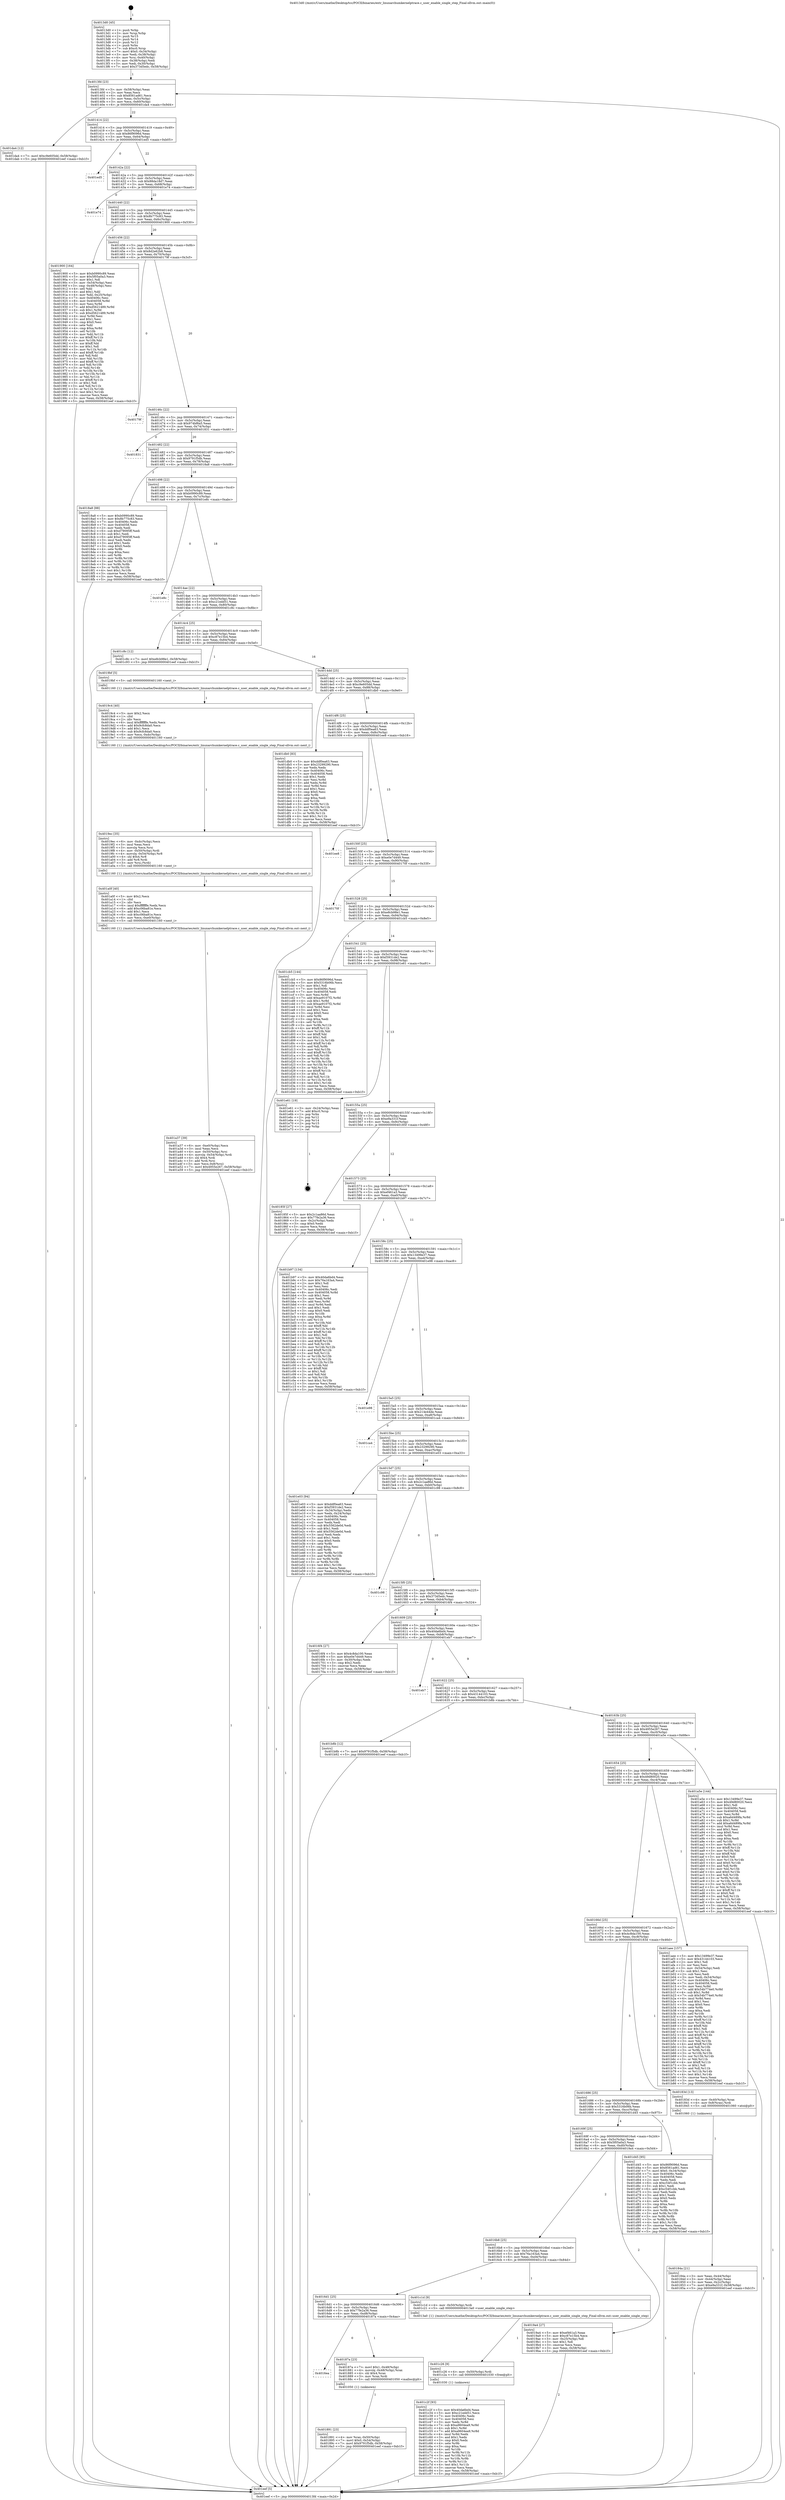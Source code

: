 digraph "0x4013d0" {
  label = "0x4013d0 (/mnt/c/Users/mathe/Desktop/tcc/POCII/binaries/extr_linuxarchumkernelptrace.c_user_enable_single_step_Final-ollvm.out::main(0))"
  labelloc = "t"
  node[shape=record]

  Entry [label="",width=0.3,height=0.3,shape=circle,fillcolor=black,style=filled]
  "0x4013fd" [label="{
     0x4013fd [23]\l
     | [instrs]\l
     &nbsp;&nbsp;0x4013fd \<+3\>: mov -0x58(%rbp),%eax\l
     &nbsp;&nbsp;0x401400 \<+2\>: mov %eax,%ecx\l
     &nbsp;&nbsp;0x401402 \<+6\>: sub $0x8561ad61,%ecx\l
     &nbsp;&nbsp;0x401408 \<+3\>: mov %eax,-0x5c(%rbp)\l
     &nbsp;&nbsp;0x40140b \<+3\>: mov %ecx,-0x60(%rbp)\l
     &nbsp;&nbsp;0x40140e \<+6\>: je 0000000000401da4 \<main+0x9d4\>\l
  }"]
  "0x401da4" [label="{
     0x401da4 [12]\l
     | [instrs]\l
     &nbsp;&nbsp;0x401da4 \<+7\>: movl $0xc9e605dd,-0x58(%rbp)\l
     &nbsp;&nbsp;0x401dab \<+5\>: jmp 0000000000401eef \<main+0xb1f\>\l
  }"]
  "0x401414" [label="{
     0x401414 [22]\l
     | [instrs]\l
     &nbsp;&nbsp;0x401414 \<+5\>: jmp 0000000000401419 \<main+0x49\>\l
     &nbsp;&nbsp;0x401419 \<+3\>: mov -0x5c(%rbp),%eax\l
     &nbsp;&nbsp;0x40141c \<+5\>: sub $0x86f9096d,%eax\l
     &nbsp;&nbsp;0x401421 \<+3\>: mov %eax,-0x64(%rbp)\l
     &nbsp;&nbsp;0x401424 \<+6\>: je 0000000000401ed5 \<main+0xb05\>\l
  }"]
  Exit [label="",width=0.3,height=0.3,shape=circle,fillcolor=black,style=filled,peripheries=2]
  "0x401ed5" [label="{
     0x401ed5\l
  }", style=dashed]
  "0x40142a" [label="{
     0x40142a [22]\l
     | [instrs]\l
     &nbsp;&nbsp;0x40142a \<+5\>: jmp 000000000040142f \<main+0x5f\>\l
     &nbsp;&nbsp;0x40142f \<+3\>: mov -0x5c(%rbp),%eax\l
     &nbsp;&nbsp;0x401432 \<+5\>: sub $0x88da18d7,%eax\l
     &nbsp;&nbsp;0x401437 \<+3\>: mov %eax,-0x68(%rbp)\l
     &nbsp;&nbsp;0x40143a \<+6\>: je 0000000000401e74 \<main+0xaa4\>\l
  }"]
  "0x401c2f" [label="{
     0x401c2f [93]\l
     | [instrs]\l
     &nbsp;&nbsp;0x401c2f \<+5\>: mov $0x40da6bd4,%eax\l
     &nbsp;&nbsp;0x401c34 \<+5\>: mov $0xc21edd51,%ecx\l
     &nbsp;&nbsp;0x401c39 \<+7\>: mov 0x40406c,%edx\l
     &nbsp;&nbsp;0x401c40 \<+7\>: mov 0x404058,%esi\l
     &nbsp;&nbsp;0x401c47 \<+3\>: mov %edx,%r8d\l
     &nbsp;&nbsp;0x401c4a \<+7\>: sub $0xa9604ea9,%r8d\l
     &nbsp;&nbsp;0x401c51 \<+4\>: sub $0x1,%r8d\l
     &nbsp;&nbsp;0x401c55 \<+7\>: add $0xa9604ea9,%r8d\l
     &nbsp;&nbsp;0x401c5c \<+4\>: imul %r8d,%edx\l
     &nbsp;&nbsp;0x401c60 \<+3\>: and $0x1,%edx\l
     &nbsp;&nbsp;0x401c63 \<+3\>: cmp $0x0,%edx\l
     &nbsp;&nbsp;0x401c66 \<+4\>: sete %r9b\l
     &nbsp;&nbsp;0x401c6a \<+3\>: cmp $0xa,%esi\l
     &nbsp;&nbsp;0x401c6d \<+4\>: setl %r10b\l
     &nbsp;&nbsp;0x401c71 \<+3\>: mov %r9b,%r11b\l
     &nbsp;&nbsp;0x401c74 \<+3\>: and %r10b,%r11b\l
     &nbsp;&nbsp;0x401c77 \<+3\>: xor %r10b,%r9b\l
     &nbsp;&nbsp;0x401c7a \<+3\>: or %r9b,%r11b\l
     &nbsp;&nbsp;0x401c7d \<+4\>: test $0x1,%r11b\l
     &nbsp;&nbsp;0x401c81 \<+3\>: cmovne %ecx,%eax\l
     &nbsp;&nbsp;0x401c84 \<+3\>: mov %eax,-0x58(%rbp)\l
     &nbsp;&nbsp;0x401c87 \<+5\>: jmp 0000000000401eef \<main+0xb1f\>\l
  }"]
  "0x401e74" [label="{
     0x401e74\l
  }", style=dashed]
  "0x401440" [label="{
     0x401440 [22]\l
     | [instrs]\l
     &nbsp;&nbsp;0x401440 \<+5\>: jmp 0000000000401445 \<main+0x75\>\l
     &nbsp;&nbsp;0x401445 \<+3\>: mov -0x5c(%rbp),%eax\l
     &nbsp;&nbsp;0x401448 \<+5\>: sub $0x8b775c83,%eax\l
     &nbsp;&nbsp;0x40144d \<+3\>: mov %eax,-0x6c(%rbp)\l
     &nbsp;&nbsp;0x401450 \<+6\>: je 0000000000401900 \<main+0x530\>\l
  }"]
  "0x401c26" [label="{
     0x401c26 [9]\l
     | [instrs]\l
     &nbsp;&nbsp;0x401c26 \<+4\>: mov -0x50(%rbp),%rdi\l
     &nbsp;&nbsp;0x401c2a \<+5\>: call 0000000000401030 \<free@plt\>\l
     | [calls]\l
     &nbsp;&nbsp;0x401030 \{1\} (unknown)\l
  }"]
  "0x401900" [label="{
     0x401900 [164]\l
     | [instrs]\l
     &nbsp;&nbsp;0x401900 \<+5\>: mov $0xb0990c89,%eax\l
     &nbsp;&nbsp;0x401905 \<+5\>: mov $0x5f05a0a3,%ecx\l
     &nbsp;&nbsp;0x40190a \<+2\>: mov $0x1,%dl\l
     &nbsp;&nbsp;0x40190c \<+3\>: mov -0x54(%rbp),%esi\l
     &nbsp;&nbsp;0x40190f \<+3\>: cmp -0x48(%rbp),%esi\l
     &nbsp;&nbsp;0x401912 \<+4\>: setl %dil\l
     &nbsp;&nbsp;0x401916 \<+4\>: and $0x1,%dil\l
     &nbsp;&nbsp;0x40191a \<+4\>: mov %dil,-0x25(%rbp)\l
     &nbsp;&nbsp;0x40191e \<+7\>: mov 0x40406c,%esi\l
     &nbsp;&nbsp;0x401925 \<+8\>: mov 0x404058,%r8d\l
     &nbsp;&nbsp;0x40192d \<+3\>: mov %esi,%r9d\l
     &nbsp;&nbsp;0x401930 \<+7\>: add $0xd5621489,%r9d\l
     &nbsp;&nbsp;0x401937 \<+4\>: sub $0x1,%r9d\l
     &nbsp;&nbsp;0x40193b \<+7\>: sub $0xd5621489,%r9d\l
     &nbsp;&nbsp;0x401942 \<+4\>: imul %r9d,%esi\l
     &nbsp;&nbsp;0x401946 \<+3\>: and $0x1,%esi\l
     &nbsp;&nbsp;0x401949 \<+3\>: cmp $0x0,%esi\l
     &nbsp;&nbsp;0x40194c \<+4\>: sete %dil\l
     &nbsp;&nbsp;0x401950 \<+4\>: cmp $0xa,%r8d\l
     &nbsp;&nbsp;0x401954 \<+4\>: setl %r10b\l
     &nbsp;&nbsp;0x401958 \<+3\>: mov %dil,%r11b\l
     &nbsp;&nbsp;0x40195b \<+4\>: xor $0xff,%r11b\l
     &nbsp;&nbsp;0x40195f \<+3\>: mov %r10b,%bl\l
     &nbsp;&nbsp;0x401962 \<+3\>: xor $0xff,%bl\l
     &nbsp;&nbsp;0x401965 \<+3\>: xor $0x1,%dl\l
     &nbsp;&nbsp;0x401968 \<+3\>: mov %r11b,%r14b\l
     &nbsp;&nbsp;0x40196b \<+4\>: and $0xff,%r14b\l
     &nbsp;&nbsp;0x40196f \<+3\>: and %dl,%dil\l
     &nbsp;&nbsp;0x401972 \<+3\>: mov %bl,%r15b\l
     &nbsp;&nbsp;0x401975 \<+4\>: and $0xff,%r15b\l
     &nbsp;&nbsp;0x401979 \<+3\>: and %dl,%r10b\l
     &nbsp;&nbsp;0x40197c \<+3\>: or %dil,%r14b\l
     &nbsp;&nbsp;0x40197f \<+3\>: or %r10b,%r15b\l
     &nbsp;&nbsp;0x401982 \<+3\>: xor %r15b,%r14b\l
     &nbsp;&nbsp;0x401985 \<+3\>: or %bl,%r11b\l
     &nbsp;&nbsp;0x401988 \<+4\>: xor $0xff,%r11b\l
     &nbsp;&nbsp;0x40198c \<+3\>: or $0x1,%dl\l
     &nbsp;&nbsp;0x40198f \<+3\>: and %dl,%r11b\l
     &nbsp;&nbsp;0x401992 \<+3\>: or %r11b,%r14b\l
     &nbsp;&nbsp;0x401995 \<+4\>: test $0x1,%r14b\l
     &nbsp;&nbsp;0x401999 \<+3\>: cmovne %ecx,%eax\l
     &nbsp;&nbsp;0x40199c \<+3\>: mov %eax,-0x58(%rbp)\l
     &nbsp;&nbsp;0x40199f \<+5\>: jmp 0000000000401eef \<main+0xb1f\>\l
  }"]
  "0x401456" [label="{
     0x401456 [22]\l
     | [instrs]\l
     &nbsp;&nbsp;0x401456 \<+5\>: jmp 000000000040145b \<main+0x8b\>\l
     &nbsp;&nbsp;0x40145b \<+3\>: mov -0x5c(%rbp),%eax\l
     &nbsp;&nbsp;0x40145e \<+5\>: sub $0x8d2e62b8,%eax\l
     &nbsp;&nbsp;0x401463 \<+3\>: mov %eax,-0x70(%rbp)\l
     &nbsp;&nbsp;0x401466 \<+6\>: je 000000000040179f \<main+0x3cf\>\l
  }"]
  "0x401a37" [label="{
     0x401a37 [39]\l
     | [instrs]\l
     &nbsp;&nbsp;0x401a37 \<+6\>: mov -0xe0(%rbp),%ecx\l
     &nbsp;&nbsp;0x401a3d \<+3\>: imul %eax,%ecx\l
     &nbsp;&nbsp;0x401a40 \<+4\>: mov -0x50(%rbp),%rsi\l
     &nbsp;&nbsp;0x401a44 \<+4\>: movslq -0x54(%rbp),%rdi\l
     &nbsp;&nbsp;0x401a48 \<+4\>: shl $0x4,%rdi\l
     &nbsp;&nbsp;0x401a4c \<+3\>: add %rdi,%rsi\l
     &nbsp;&nbsp;0x401a4f \<+3\>: mov %ecx,0x8(%rsi)\l
     &nbsp;&nbsp;0x401a52 \<+7\>: movl $0x4955e267,-0x58(%rbp)\l
     &nbsp;&nbsp;0x401a59 \<+5\>: jmp 0000000000401eef \<main+0xb1f\>\l
  }"]
  "0x40179f" [label="{
     0x40179f\l
  }", style=dashed]
  "0x40146c" [label="{
     0x40146c [22]\l
     | [instrs]\l
     &nbsp;&nbsp;0x40146c \<+5\>: jmp 0000000000401471 \<main+0xa1\>\l
     &nbsp;&nbsp;0x401471 \<+3\>: mov -0x5c(%rbp),%eax\l
     &nbsp;&nbsp;0x401474 \<+5\>: sub $0x974bf6a5,%eax\l
     &nbsp;&nbsp;0x401479 \<+3\>: mov %eax,-0x74(%rbp)\l
     &nbsp;&nbsp;0x40147c \<+6\>: je 0000000000401831 \<main+0x461\>\l
  }"]
  "0x401a0f" [label="{
     0x401a0f [40]\l
     | [instrs]\l
     &nbsp;&nbsp;0x401a0f \<+5\>: mov $0x2,%ecx\l
     &nbsp;&nbsp;0x401a14 \<+1\>: cltd\l
     &nbsp;&nbsp;0x401a15 \<+2\>: idiv %ecx\l
     &nbsp;&nbsp;0x401a17 \<+6\>: imul $0xfffffffe,%edx,%ecx\l
     &nbsp;&nbsp;0x401a1d \<+6\>: add $0xc06ba81e,%ecx\l
     &nbsp;&nbsp;0x401a23 \<+3\>: add $0x1,%ecx\l
     &nbsp;&nbsp;0x401a26 \<+6\>: sub $0xc06ba81e,%ecx\l
     &nbsp;&nbsp;0x401a2c \<+6\>: mov %ecx,-0xe0(%rbp)\l
     &nbsp;&nbsp;0x401a32 \<+5\>: call 0000000000401160 \<next_i\>\l
     | [calls]\l
     &nbsp;&nbsp;0x401160 \{1\} (/mnt/c/Users/mathe/Desktop/tcc/POCII/binaries/extr_linuxarchumkernelptrace.c_user_enable_single_step_Final-ollvm.out::next_i)\l
  }"]
  "0x401831" [label="{
     0x401831\l
  }", style=dashed]
  "0x401482" [label="{
     0x401482 [22]\l
     | [instrs]\l
     &nbsp;&nbsp;0x401482 \<+5\>: jmp 0000000000401487 \<main+0xb7\>\l
     &nbsp;&nbsp;0x401487 \<+3\>: mov -0x5c(%rbp),%eax\l
     &nbsp;&nbsp;0x40148a \<+5\>: sub $0x9791f5db,%eax\l
     &nbsp;&nbsp;0x40148f \<+3\>: mov %eax,-0x78(%rbp)\l
     &nbsp;&nbsp;0x401492 \<+6\>: je 00000000004018a8 \<main+0x4d8\>\l
  }"]
  "0x4019ec" [label="{
     0x4019ec [35]\l
     | [instrs]\l
     &nbsp;&nbsp;0x4019ec \<+6\>: mov -0xdc(%rbp),%ecx\l
     &nbsp;&nbsp;0x4019f2 \<+3\>: imul %eax,%ecx\l
     &nbsp;&nbsp;0x4019f5 \<+3\>: movslq %ecx,%rsi\l
     &nbsp;&nbsp;0x4019f8 \<+4\>: mov -0x50(%rbp),%rdi\l
     &nbsp;&nbsp;0x4019fc \<+4\>: movslq -0x54(%rbp),%r8\l
     &nbsp;&nbsp;0x401a00 \<+4\>: shl $0x4,%r8\l
     &nbsp;&nbsp;0x401a04 \<+3\>: add %r8,%rdi\l
     &nbsp;&nbsp;0x401a07 \<+3\>: mov %rsi,(%rdi)\l
     &nbsp;&nbsp;0x401a0a \<+5\>: call 0000000000401160 \<next_i\>\l
     | [calls]\l
     &nbsp;&nbsp;0x401160 \{1\} (/mnt/c/Users/mathe/Desktop/tcc/POCII/binaries/extr_linuxarchumkernelptrace.c_user_enable_single_step_Final-ollvm.out::next_i)\l
  }"]
  "0x4018a8" [label="{
     0x4018a8 [88]\l
     | [instrs]\l
     &nbsp;&nbsp;0x4018a8 \<+5\>: mov $0xb0990c89,%eax\l
     &nbsp;&nbsp;0x4018ad \<+5\>: mov $0x8b775c83,%ecx\l
     &nbsp;&nbsp;0x4018b2 \<+7\>: mov 0x40406c,%edx\l
     &nbsp;&nbsp;0x4018b9 \<+7\>: mov 0x404058,%esi\l
     &nbsp;&nbsp;0x4018c0 \<+2\>: mov %edx,%edi\l
     &nbsp;&nbsp;0x4018c2 \<+6\>: sub $0xd79095ff,%edi\l
     &nbsp;&nbsp;0x4018c8 \<+3\>: sub $0x1,%edi\l
     &nbsp;&nbsp;0x4018cb \<+6\>: add $0xd79095ff,%edi\l
     &nbsp;&nbsp;0x4018d1 \<+3\>: imul %edi,%edx\l
     &nbsp;&nbsp;0x4018d4 \<+3\>: and $0x1,%edx\l
     &nbsp;&nbsp;0x4018d7 \<+3\>: cmp $0x0,%edx\l
     &nbsp;&nbsp;0x4018da \<+4\>: sete %r8b\l
     &nbsp;&nbsp;0x4018de \<+3\>: cmp $0xa,%esi\l
     &nbsp;&nbsp;0x4018e1 \<+4\>: setl %r9b\l
     &nbsp;&nbsp;0x4018e5 \<+3\>: mov %r8b,%r10b\l
     &nbsp;&nbsp;0x4018e8 \<+3\>: and %r9b,%r10b\l
     &nbsp;&nbsp;0x4018eb \<+3\>: xor %r9b,%r8b\l
     &nbsp;&nbsp;0x4018ee \<+3\>: or %r8b,%r10b\l
     &nbsp;&nbsp;0x4018f1 \<+4\>: test $0x1,%r10b\l
     &nbsp;&nbsp;0x4018f5 \<+3\>: cmovne %ecx,%eax\l
     &nbsp;&nbsp;0x4018f8 \<+3\>: mov %eax,-0x58(%rbp)\l
     &nbsp;&nbsp;0x4018fb \<+5\>: jmp 0000000000401eef \<main+0xb1f\>\l
  }"]
  "0x401498" [label="{
     0x401498 [22]\l
     | [instrs]\l
     &nbsp;&nbsp;0x401498 \<+5\>: jmp 000000000040149d \<main+0xcd\>\l
     &nbsp;&nbsp;0x40149d \<+3\>: mov -0x5c(%rbp),%eax\l
     &nbsp;&nbsp;0x4014a0 \<+5\>: sub $0xb0990c89,%eax\l
     &nbsp;&nbsp;0x4014a5 \<+3\>: mov %eax,-0x7c(%rbp)\l
     &nbsp;&nbsp;0x4014a8 \<+6\>: je 0000000000401e8c \<main+0xabc\>\l
  }"]
  "0x4019c4" [label="{
     0x4019c4 [40]\l
     | [instrs]\l
     &nbsp;&nbsp;0x4019c4 \<+5\>: mov $0x2,%ecx\l
     &nbsp;&nbsp;0x4019c9 \<+1\>: cltd\l
     &nbsp;&nbsp;0x4019ca \<+2\>: idiv %ecx\l
     &nbsp;&nbsp;0x4019cc \<+6\>: imul $0xfffffffe,%edx,%ecx\l
     &nbsp;&nbsp;0x4019d2 \<+6\>: add $0x9cfc8da0,%ecx\l
     &nbsp;&nbsp;0x4019d8 \<+3\>: add $0x1,%ecx\l
     &nbsp;&nbsp;0x4019db \<+6\>: sub $0x9cfc8da0,%ecx\l
     &nbsp;&nbsp;0x4019e1 \<+6\>: mov %ecx,-0xdc(%rbp)\l
     &nbsp;&nbsp;0x4019e7 \<+5\>: call 0000000000401160 \<next_i\>\l
     | [calls]\l
     &nbsp;&nbsp;0x401160 \{1\} (/mnt/c/Users/mathe/Desktop/tcc/POCII/binaries/extr_linuxarchumkernelptrace.c_user_enable_single_step_Final-ollvm.out::next_i)\l
  }"]
  "0x401e8c" [label="{
     0x401e8c\l
  }", style=dashed]
  "0x4014ae" [label="{
     0x4014ae [22]\l
     | [instrs]\l
     &nbsp;&nbsp;0x4014ae \<+5\>: jmp 00000000004014b3 \<main+0xe3\>\l
     &nbsp;&nbsp;0x4014b3 \<+3\>: mov -0x5c(%rbp),%eax\l
     &nbsp;&nbsp;0x4014b6 \<+5\>: sub $0xc21edd51,%eax\l
     &nbsp;&nbsp;0x4014bb \<+3\>: mov %eax,-0x80(%rbp)\l
     &nbsp;&nbsp;0x4014be \<+6\>: je 0000000000401c8c \<main+0x8bc\>\l
  }"]
  "0x401891" [label="{
     0x401891 [23]\l
     | [instrs]\l
     &nbsp;&nbsp;0x401891 \<+4\>: mov %rax,-0x50(%rbp)\l
     &nbsp;&nbsp;0x401895 \<+7\>: movl $0x0,-0x54(%rbp)\l
     &nbsp;&nbsp;0x40189c \<+7\>: movl $0x9791f5db,-0x58(%rbp)\l
     &nbsp;&nbsp;0x4018a3 \<+5\>: jmp 0000000000401eef \<main+0xb1f\>\l
  }"]
  "0x401c8c" [label="{
     0x401c8c [12]\l
     | [instrs]\l
     &nbsp;&nbsp;0x401c8c \<+7\>: movl $0xe8cb98e1,-0x58(%rbp)\l
     &nbsp;&nbsp;0x401c93 \<+5\>: jmp 0000000000401eef \<main+0xb1f\>\l
  }"]
  "0x4014c4" [label="{
     0x4014c4 [25]\l
     | [instrs]\l
     &nbsp;&nbsp;0x4014c4 \<+5\>: jmp 00000000004014c9 \<main+0xf9\>\l
     &nbsp;&nbsp;0x4014c9 \<+3\>: mov -0x5c(%rbp),%eax\l
     &nbsp;&nbsp;0x4014cc \<+5\>: sub $0xc87e15b4,%eax\l
     &nbsp;&nbsp;0x4014d1 \<+6\>: mov %eax,-0x84(%rbp)\l
     &nbsp;&nbsp;0x4014d7 \<+6\>: je 00000000004019bf \<main+0x5ef\>\l
  }"]
  "0x4016ea" [label="{
     0x4016ea\l
  }", style=dashed]
  "0x4019bf" [label="{
     0x4019bf [5]\l
     | [instrs]\l
     &nbsp;&nbsp;0x4019bf \<+5\>: call 0000000000401160 \<next_i\>\l
     | [calls]\l
     &nbsp;&nbsp;0x401160 \{1\} (/mnt/c/Users/mathe/Desktop/tcc/POCII/binaries/extr_linuxarchumkernelptrace.c_user_enable_single_step_Final-ollvm.out::next_i)\l
  }"]
  "0x4014dd" [label="{
     0x4014dd [25]\l
     | [instrs]\l
     &nbsp;&nbsp;0x4014dd \<+5\>: jmp 00000000004014e2 \<main+0x112\>\l
     &nbsp;&nbsp;0x4014e2 \<+3\>: mov -0x5c(%rbp),%eax\l
     &nbsp;&nbsp;0x4014e5 \<+5\>: sub $0xc9e605dd,%eax\l
     &nbsp;&nbsp;0x4014ea \<+6\>: mov %eax,-0x88(%rbp)\l
     &nbsp;&nbsp;0x4014f0 \<+6\>: je 0000000000401db0 \<main+0x9e0\>\l
  }"]
  "0x40187a" [label="{
     0x40187a [23]\l
     | [instrs]\l
     &nbsp;&nbsp;0x40187a \<+7\>: movl $0x1,-0x48(%rbp)\l
     &nbsp;&nbsp;0x401881 \<+4\>: movslq -0x48(%rbp),%rax\l
     &nbsp;&nbsp;0x401885 \<+4\>: shl $0x4,%rax\l
     &nbsp;&nbsp;0x401889 \<+3\>: mov %rax,%rdi\l
     &nbsp;&nbsp;0x40188c \<+5\>: call 0000000000401050 \<malloc@plt\>\l
     | [calls]\l
     &nbsp;&nbsp;0x401050 \{1\} (unknown)\l
  }"]
  "0x401db0" [label="{
     0x401db0 [83]\l
     | [instrs]\l
     &nbsp;&nbsp;0x401db0 \<+5\>: mov $0xddf0ea63,%eax\l
     &nbsp;&nbsp;0x401db5 \<+5\>: mov $0x23299290,%ecx\l
     &nbsp;&nbsp;0x401dba \<+2\>: xor %edx,%edx\l
     &nbsp;&nbsp;0x401dbc \<+7\>: mov 0x40406c,%esi\l
     &nbsp;&nbsp;0x401dc3 \<+7\>: mov 0x404058,%edi\l
     &nbsp;&nbsp;0x401dca \<+3\>: sub $0x1,%edx\l
     &nbsp;&nbsp;0x401dcd \<+3\>: mov %esi,%r8d\l
     &nbsp;&nbsp;0x401dd0 \<+3\>: add %edx,%r8d\l
     &nbsp;&nbsp;0x401dd3 \<+4\>: imul %r8d,%esi\l
     &nbsp;&nbsp;0x401dd7 \<+3\>: and $0x1,%esi\l
     &nbsp;&nbsp;0x401dda \<+3\>: cmp $0x0,%esi\l
     &nbsp;&nbsp;0x401ddd \<+4\>: sete %r9b\l
     &nbsp;&nbsp;0x401de1 \<+3\>: cmp $0xa,%edi\l
     &nbsp;&nbsp;0x401de4 \<+4\>: setl %r10b\l
     &nbsp;&nbsp;0x401de8 \<+3\>: mov %r9b,%r11b\l
     &nbsp;&nbsp;0x401deb \<+3\>: and %r10b,%r11b\l
     &nbsp;&nbsp;0x401dee \<+3\>: xor %r10b,%r9b\l
     &nbsp;&nbsp;0x401df1 \<+3\>: or %r9b,%r11b\l
     &nbsp;&nbsp;0x401df4 \<+4\>: test $0x1,%r11b\l
     &nbsp;&nbsp;0x401df8 \<+3\>: cmovne %ecx,%eax\l
     &nbsp;&nbsp;0x401dfb \<+3\>: mov %eax,-0x58(%rbp)\l
     &nbsp;&nbsp;0x401dfe \<+5\>: jmp 0000000000401eef \<main+0xb1f\>\l
  }"]
  "0x4014f6" [label="{
     0x4014f6 [25]\l
     | [instrs]\l
     &nbsp;&nbsp;0x4014f6 \<+5\>: jmp 00000000004014fb \<main+0x12b\>\l
     &nbsp;&nbsp;0x4014fb \<+3\>: mov -0x5c(%rbp),%eax\l
     &nbsp;&nbsp;0x4014fe \<+5\>: sub $0xddf0ea63,%eax\l
     &nbsp;&nbsp;0x401503 \<+6\>: mov %eax,-0x8c(%rbp)\l
     &nbsp;&nbsp;0x401509 \<+6\>: je 0000000000401ee8 \<main+0xb18\>\l
  }"]
  "0x4016d1" [label="{
     0x4016d1 [25]\l
     | [instrs]\l
     &nbsp;&nbsp;0x4016d1 \<+5\>: jmp 00000000004016d6 \<main+0x306\>\l
     &nbsp;&nbsp;0x4016d6 \<+3\>: mov -0x5c(%rbp),%eax\l
     &nbsp;&nbsp;0x4016d9 \<+5\>: sub $0x77fe2a36,%eax\l
     &nbsp;&nbsp;0x4016de \<+6\>: mov %eax,-0xd8(%rbp)\l
     &nbsp;&nbsp;0x4016e4 \<+6\>: je 000000000040187a \<main+0x4aa\>\l
  }"]
  "0x401ee8" [label="{
     0x401ee8\l
  }", style=dashed]
  "0x40150f" [label="{
     0x40150f [25]\l
     | [instrs]\l
     &nbsp;&nbsp;0x40150f \<+5\>: jmp 0000000000401514 \<main+0x144\>\l
     &nbsp;&nbsp;0x401514 \<+3\>: mov -0x5c(%rbp),%eax\l
     &nbsp;&nbsp;0x401517 \<+5\>: sub $0xe0e7d449,%eax\l
     &nbsp;&nbsp;0x40151c \<+6\>: mov %eax,-0x90(%rbp)\l
     &nbsp;&nbsp;0x401522 \<+6\>: je 000000000040170f \<main+0x33f\>\l
  }"]
  "0x401c1d" [label="{
     0x401c1d [9]\l
     | [instrs]\l
     &nbsp;&nbsp;0x401c1d \<+4\>: mov -0x50(%rbp),%rdi\l
     &nbsp;&nbsp;0x401c21 \<+5\>: call 00000000004013a0 \<user_enable_single_step\>\l
     | [calls]\l
     &nbsp;&nbsp;0x4013a0 \{1\} (/mnt/c/Users/mathe/Desktop/tcc/POCII/binaries/extr_linuxarchumkernelptrace.c_user_enable_single_step_Final-ollvm.out::user_enable_single_step)\l
  }"]
  "0x40170f" [label="{
     0x40170f\l
  }", style=dashed]
  "0x401528" [label="{
     0x401528 [25]\l
     | [instrs]\l
     &nbsp;&nbsp;0x401528 \<+5\>: jmp 000000000040152d \<main+0x15d\>\l
     &nbsp;&nbsp;0x40152d \<+3\>: mov -0x5c(%rbp),%eax\l
     &nbsp;&nbsp;0x401530 \<+5\>: sub $0xe8cb98e1,%eax\l
     &nbsp;&nbsp;0x401535 \<+6\>: mov %eax,-0x94(%rbp)\l
     &nbsp;&nbsp;0x40153b \<+6\>: je 0000000000401cb5 \<main+0x8e5\>\l
  }"]
  "0x4016b8" [label="{
     0x4016b8 [25]\l
     | [instrs]\l
     &nbsp;&nbsp;0x4016b8 \<+5\>: jmp 00000000004016bd \<main+0x2ed\>\l
     &nbsp;&nbsp;0x4016bd \<+3\>: mov -0x5c(%rbp),%eax\l
     &nbsp;&nbsp;0x4016c0 \<+5\>: sub $0x76a163a4,%eax\l
     &nbsp;&nbsp;0x4016c5 \<+6\>: mov %eax,-0xd4(%rbp)\l
     &nbsp;&nbsp;0x4016cb \<+6\>: je 0000000000401c1d \<main+0x84d\>\l
  }"]
  "0x401cb5" [label="{
     0x401cb5 [144]\l
     | [instrs]\l
     &nbsp;&nbsp;0x401cb5 \<+5\>: mov $0x86f9096d,%eax\l
     &nbsp;&nbsp;0x401cba \<+5\>: mov $0x5316b06b,%ecx\l
     &nbsp;&nbsp;0x401cbf \<+2\>: mov $0x1,%dl\l
     &nbsp;&nbsp;0x401cc1 \<+7\>: mov 0x40406c,%esi\l
     &nbsp;&nbsp;0x401cc8 \<+7\>: mov 0x404058,%edi\l
     &nbsp;&nbsp;0x401ccf \<+3\>: mov %esi,%r8d\l
     &nbsp;&nbsp;0x401cd2 \<+7\>: add $0xae9107f2,%r8d\l
     &nbsp;&nbsp;0x401cd9 \<+4\>: sub $0x1,%r8d\l
     &nbsp;&nbsp;0x401cdd \<+7\>: sub $0xae9107f2,%r8d\l
     &nbsp;&nbsp;0x401ce4 \<+4\>: imul %r8d,%esi\l
     &nbsp;&nbsp;0x401ce8 \<+3\>: and $0x1,%esi\l
     &nbsp;&nbsp;0x401ceb \<+3\>: cmp $0x0,%esi\l
     &nbsp;&nbsp;0x401cee \<+4\>: sete %r9b\l
     &nbsp;&nbsp;0x401cf2 \<+3\>: cmp $0xa,%edi\l
     &nbsp;&nbsp;0x401cf5 \<+4\>: setl %r10b\l
     &nbsp;&nbsp;0x401cf9 \<+3\>: mov %r9b,%r11b\l
     &nbsp;&nbsp;0x401cfc \<+4\>: xor $0xff,%r11b\l
     &nbsp;&nbsp;0x401d00 \<+3\>: mov %r10b,%bl\l
     &nbsp;&nbsp;0x401d03 \<+3\>: xor $0xff,%bl\l
     &nbsp;&nbsp;0x401d06 \<+3\>: xor $0x1,%dl\l
     &nbsp;&nbsp;0x401d09 \<+3\>: mov %r11b,%r14b\l
     &nbsp;&nbsp;0x401d0c \<+4\>: and $0xff,%r14b\l
     &nbsp;&nbsp;0x401d10 \<+3\>: and %dl,%r9b\l
     &nbsp;&nbsp;0x401d13 \<+3\>: mov %bl,%r15b\l
     &nbsp;&nbsp;0x401d16 \<+4\>: and $0xff,%r15b\l
     &nbsp;&nbsp;0x401d1a \<+3\>: and %dl,%r10b\l
     &nbsp;&nbsp;0x401d1d \<+3\>: or %r9b,%r14b\l
     &nbsp;&nbsp;0x401d20 \<+3\>: or %r10b,%r15b\l
     &nbsp;&nbsp;0x401d23 \<+3\>: xor %r15b,%r14b\l
     &nbsp;&nbsp;0x401d26 \<+3\>: or %bl,%r11b\l
     &nbsp;&nbsp;0x401d29 \<+4\>: xor $0xff,%r11b\l
     &nbsp;&nbsp;0x401d2d \<+3\>: or $0x1,%dl\l
     &nbsp;&nbsp;0x401d30 \<+3\>: and %dl,%r11b\l
     &nbsp;&nbsp;0x401d33 \<+3\>: or %r11b,%r14b\l
     &nbsp;&nbsp;0x401d36 \<+4\>: test $0x1,%r14b\l
     &nbsp;&nbsp;0x401d3a \<+3\>: cmovne %ecx,%eax\l
     &nbsp;&nbsp;0x401d3d \<+3\>: mov %eax,-0x58(%rbp)\l
     &nbsp;&nbsp;0x401d40 \<+5\>: jmp 0000000000401eef \<main+0xb1f\>\l
  }"]
  "0x401541" [label="{
     0x401541 [25]\l
     | [instrs]\l
     &nbsp;&nbsp;0x401541 \<+5\>: jmp 0000000000401546 \<main+0x176\>\l
     &nbsp;&nbsp;0x401546 \<+3\>: mov -0x5c(%rbp),%eax\l
     &nbsp;&nbsp;0x401549 \<+5\>: sub $0xf3931de2,%eax\l
     &nbsp;&nbsp;0x40154e \<+6\>: mov %eax,-0x98(%rbp)\l
     &nbsp;&nbsp;0x401554 \<+6\>: je 0000000000401e61 \<main+0xa91\>\l
  }"]
  "0x4019a4" [label="{
     0x4019a4 [27]\l
     | [instrs]\l
     &nbsp;&nbsp;0x4019a4 \<+5\>: mov $0xef461a3,%eax\l
     &nbsp;&nbsp;0x4019a9 \<+5\>: mov $0xc87e15b4,%ecx\l
     &nbsp;&nbsp;0x4019ae \<+3\>: mov -0x25(%rbp),%dl\l
     &nbsp;&nbsp;0x4019b1 \<+3\>: test $0x1,%dl\l
     &nbsp;&nbsp;0x4019b4 \<+3\>: cmovne %ecx,%eax\l
     &nbsp;&nbsp;0x4019b7 \<+3\>: mov %eax,-0x58(%rbp)\l
     &nbsp;&nbsp;0x4019ba \<+5\>: jmp 0000000000401eef \<main+0xb1f\>\l
  }"]
  "0x401e61" [label="{
     0x401e61 [19]\l
     | [instrs]\l
     &nbsp;&nbsp;0x401e61 \<+3\>: mov -0x24(%rbp),%eax\l
     &nbsp;&nbsp;0x401e64 \<+7\>: add $0xc0,%rsp\l
     &nbsp;&nbsp;0x401e6b \<+1\>: pop %rbx\l
     &nbsp;&nbsp;0x401e6c \<+2\>: pop %r12\l
     &nbsp;&nbsp;0x401e6e \<+2\>: pop %r14\l
     &nbsp;&nbsp;0x401e70 \<+2\>: pop %r15\l
     &nbsp;&nbsp;0x401e72 \<+1\>: pop %rbp\l
     &nbsp;&nbsp;0x401e73 \<+1\>: ret\l
  }"]
  "0x40155a" [label="{
     0x40155a [25]\l
     | [instrs]\l
     &nbsp;&nbsp;0x40155a \<+5\>: jmp 000000000040155f \<main+0x18f\>\l
     &nbsp;&nbsp;0x40155f \<+3\>: mov -0x5c(%rbp),%eax\l
     &nbsp;&nbsp;0x401562 \<+5\>: sub $0xe9a331f,%eax\l
     &nbsp;&nbsp;0x401567 \<+6\>: mov %eax,-0x9c(%rbp)\l
     &nbsp;&nbsp;0x40156d \<+6\>: je 000000000040185f \<main+0x48f\>\l
  }"]
  "0x40169f" [label="{
     0x40169f [25]\l
     | [instrs]\l
     &nbsp;&nbsp;0x40169f \<+5\>: jmp 00000000004016a4 \<main+0x2d4\>\l
     &nbsp;&nbsp;0x4016a4 \<+3\>: mov -0x5c(%rbp),%eax\l
     &nbsp;&nbsp;0x4016a7 \<+5\>: sub $0x5f05a0a3,%eax\l
     &nbsp;&nbsp;0x4016ac \<+6\>: mov %eax,-0xd0(%rbp)\l
     &nbsp;&nbsp;0x4016b2 \<+6\>: je 00000000004019a4 \<main+0x5d4\>\l
  }"]
  "0x40185f" [label="{
     0x40185f [27]\l
     | [instrs]\l
     &nbsp;&nbsp;0x40185f \<+5\>: mov $0x2c1aa86d,%eax\l
     &nbsp;&nbsp;0x401864 \<+5\>: mov $0x77fe2a36,%ecx\l
     &nbsp;&nbsp;0x401869 \<+3\>: mov -0x2c(%rbp),%edx\l
     &nbsp;&nbsp;0x40186c \<+3\>: cmp $0x0,%edx\l
     &nbsp;&nbsp;0x40186f \<+3\>: cmove %ecx,%eax\l
     &nbsp;&nbsp;0x401872 \<+3\>: mov %eax,-0x58(%rbp)\l
     &nbsp;&nbsp;0x401875 \<+5\>: jmp 0000000000401eef \<main+0xb1f\>\l
  }"]
  "0x401573" [label="{
     0x401573 [25]\l
     | [instrs]\l
     &nbsp;&nbsp;0x401573 \<+5\>: jmp 0000000000401578 \<main+0x1a8\>\l
     &nbsp;&nbsp;0x401578 \<+3\>: mov -0x5c(%rbp),%eax\l
     &nbsp;&nbsp;0x40157b \<+5\>: sub $0xef461a3,%eax\l
     &nbsp;&nbsp;0x401580 \<+6\>: mov %eax,-0xa0(%rbp)\l
     &nbsp;&nbsp;0x401586 \<+6\>: je 0000000000401b97 \<main+0x7c7\>\l
  }"]
  "0x401d45" [label="{
     0x401d45 [95]\l
     | [instrs]\l
     &nbsp;&nbsp;0x401d45 \<+5\>: mov $0x86f9096d,%eax\l
     &nbsp;&nbsp;0x401d4a \<+5\>: mov $0x8561ad61,%ecx\l
     &nbsp;&nbsp;0x401d4f \<+7\>: movl $0x0,-0x34(%rbp)\l
     &nbsp;&nbsp;0x401d56 \<+7\>: mov 0x40406c,%edx\l
     &nbsp;&nbsp;0x401d5d \<+7\>: mov 0x404058,%esi\l
     &nbsp;&nbsp;0x401d64 \<+2\>: mov %edx,%edi\l
     &nbsp;&nbsp;0x401d66 \<+6\>: sub $0xc54f1cbb,%edi\l
     &nbsp;&nbsp;0x401d6c \<+3\>: sub $0x1,%edi\l
     &nbsp;&nbsp;0x401d6f \<+6\>: add $0xc54f1cbb,%edi\l
     &nbsp;&nbsp;0x401d75 \<+3\>: imul %edi,%edx\l
     &nbsp;&nbsp;0x401d78 \<+3\>: and $0x1,%edx\l
     &nbsp;&nbsp;0x401d7b \<+3\>: cmp $0x0,%edx\l
     &nbsp;&nbsp;0x401d7e \<+4\>: sete %r8b\l
     &nbsp;&nbsp;0x401d82 \<+3\>: cmp $0xa,%esi\l
     &nbsp;&nbsp;0x401d85 \<+4\>: setl %r9b\l
     &nbsp;&nbsp;0x401d89 \<+3\>: mov %r8b,%r10b\l
     &nbsp;&nbsp;0x401d8c \<+3\>: and %r9b,%r10b\l
     &nbsp;&nbsp;0x401d8f \<+3\>: xor %r9b,%r8b\l
     &nbsp;&nbsp;0x401d92 \<+3\>: or %r8b,%r10b\l
     &nbsp;&nbsp;0x401d95 \<+4\>: test $0x1,%r10b\l
     &nbsp;&nbsp;0x401d99 \<+3\>: cmovne %ecx,%eax\l
     &nbsp;&nbsp;0x401d9c \<+3\>: mov %eax,-0x58(%rbp)\l
     &nbsp;&nbsp;0x401d9f \<+5\>: jmp 0000000000401eef \<main+0xb1f\>\l
  }"]
  "0x401b97" [label="{
     0x401b97 [134]\l
     | [instrs]\l
     &nbsp;&nbsp;0x401b97 \<+5\>: mov $0x40da6bd4,%eax\l
     &nbsp;&nbsp;0x401b9c \<+5\>: mov $0x76a163a4,%ecx\l
     &nbsp;&nbsp;0x401ba1 \<+2\>: mov $0x1,%dl\l
     &nbsp;&nbsp;0x401ba3 \<+2\>: xor %esi,%esi\l
     &nbsp;&nbsp;0x401ba5 \<+7\>: mov 0x40406c,%edi\l
     &nbsp;&nbsp;0x401bac \<+8\>: mov 0x404058,%r8d\l
     &nbsp;&nbsp;0x401bb4 \<+3\>: sub $0x1,%esi\l
     &nbsp;&nbsp;0x401bb7 \<+3\>: mov %edi,%r9d\l
     &nbsp;&nbsp;0x401bba \<+3\>: add %esi,%r9d\l
     &nbsp;&nbsp;0x401bbd \<+4\>: imul %r9d,%edi\l
     &nbsp;&nbsp;0x401bc1 \<+3\>: and $0x1,%edi\l
     &nbsp;&nbsp;0x401bc4 \<+3\>: cmp $0x0,%edi\l
     &nbsp;&nbsp;0x401bc7 \<+4\>: sete %r10b\l
     &nbsp;&nbsp;0x401bcb \<+4\>: cmp $0xa,%r8d\l
     &nbsp;&nbsp;0x401bcf \<+4\>: setl %r11b\l
     &nbsp;&nbsp;0x401bd3 \<+3\>: mov %r10b,%bl\l
     &nbsp;&nbsp;0x401bd6 \<+3\>: xor $0xff,%bl\l
     &nbsp;&nbsp;0x401bd9 \<+3\>: mov %r11b,%r14b\l
     &nbsp;&nbsp;0x401bdc \<+4\>: xor $0xff,%r14b\l
     &nbsp;&nbsp;0x401be0 \<+3\>: xor $0x1,%dl\l
     &nbsp;&nbsp;0x401be3 \<+3\>: mov %bl,%r15b\l
     &nbsp;&nbsp;0x401be6 \<+4\>: and $0xff,%r15b\l
     &nbsp;&nbsp;0x401bea \<+3\>: and %dl,%r10b\l
     &nbsp;&nbsp;0x401bed \<+3\>: mov %r14b,%r12b\l
     &nbsp;&nbsp;0x401bf0 \<+4\>: and $0xff,%r12b\l
     &nbsp;&nbsp;0x401bf4 \<+3\>: and %dl,%r11b\l
     &nbsp;&nbsp;0x401bf7 \<+3\>: or %r10b,%r15b\l
     &nbsp;&nbsp;0x401bfa \<+3\>: or %r11b,%r12b\l
     &nbsp;&nbsp;0x401bfd \<+3\>: xor %r12b,%r15b\l
     &nbsp;&nbsp;0x401c00 \<+3\>: or %r14b,%bl\l
     &nbsp;&nbsp;0x401c03 \<+3\>: xor $0xff,%bl\l
     &nbsp;&nbsp;0x401c06 \<+3\>: or $0x1,%dl\l
     &nbsp;&nbsp;0x401c09 \<+2\>: and %dl,%bl\l
     &nbsp;&nbsp;0x401c0b \<+3\>: or %bl,%r15b\l
     &nbsp;&nbsp;0x401c0e \<+4\>: test $0x1,%r15b\l
     &nbsp;&nbsp;0x401c12 \<+3\>: cmovne %ecx,%eax\l
     &nbsp;&nbsp;0x401c15 \<+3\>: mov %eax,-0x58(%rbp)\l
     &nbsp;&nbsp;0x401c18 \<+5\>: jmp 0000000000401eef \<main+0xb1f\>\l
  }"]
  "0x40158c" [label="{
     0x40158c [25]\l
     | [instrs]\l
     &nbsp;&nbsp;0x40158c \<+5\>: jmp 0000000000401591 \<main+0x1c1\>\l
     &nbsp;&nbsp;0x401591 \<+3\>: mov -0x5c(%rbp),%eax\l
     &nbsp;&nbsp;0x401594 \<+5\>: sub $0x13499e37,%eax\l
     &nbsp;&nbsp;0x401599 \<+6\>: mov %eax,-0xa4(%rbp)\l
     &nbsp;&nbsp;0x40159f \<+6\>: je 0000000000401e98 \<main+0xac8\>\l
  }"]
  "0x40184a" [label="{
     0x40184a [21]\l
     | [instrs]\l
     &nbsp;&nbsp;0x40184a \<+3\>: mov %eax,-0x44(%rbp)\l
     &nbsp;&nbsp;0x40184d \<+3\>: mov -0x44(%rbp),%eax\l
     &nbsp;&nbsp;0x401850 \<+3\>: mov %eax,-0x2c(%rbp)\l
     &nbsp;&nbsp;0x401853 \<+7\>: movl $0xe9a331f,-0x58(%rbp)\l
     &nbsp;&nbsp;0x40185a \<+5\>: jmp 0000000000401eef \<main+0xb1f\>\l
  }"]
  "0x401e98" [label="{
     0x401e98\l
  }", style=dashed]
  "0x4015a5" [label="{
     0x4015a5 [25]\l
     | [instrs]\l
     &nbsp;&nbsp;0x4015a5 \<+5\>: jmp 00000000004015aa \<main+0x1da\>\l
     &nbsp;&nbsp;0x4015aa \<+3\>: mov -0x5c(%rbp),%eax\l
     &nbsp;&nbsp;0x4015ad \<+5\>: sub $0x214e44de,%eax\l
     &nbsp;&nbsp;0x4015b2 \<+6\>: mov %eax,-0xa8(%rbp)\l
     &nbsp;&nbsp;0x4015b8 \<+6\>: je 0000000000401ca4 \<main+0x8d4\>\l
  }"]
  "0x401686" [label="{
     0x401686 [25]\l
     | [instrs]\l
     &nbsp;&nbsp;0x401686 \<+5\>: jmp 000000000040168b \<main+0x2bb\>\l
     &nbsp;&nbsp;0x40168b \<+3\>: mov -0x5c(%rbp),%eax\l
     &nbsp;&nbsp;0x40168e \<+5\>: sub $0x5316b06b,%eax\l
     &nbsp;&nbsp;0x401693 \<+6\>: mov %eax,-0xcc(%rbp)\l
     &nbsp;&nbsp;0x401699 \<+6\>: je 0000000000401d45 \<main+0x975\>\l
  }"]
  "0x401ca4" [label="{
     0x401ca4\l
  }", style=dashed]
  "0x4015be" [label="{
     0x4015be [25]\l
     | [instrs]\l
     &nbsp;&nbsp;0x4015be \<+5\>: jmp 00000000004015c3 \<main+0x1f3\>\l
     &nbsp;&nbsp;0x4015c3 \<+3\>: mov -0x5c(%rbp),%eax\l
     &nbsp;&nbsp;0x4015c6 \<+5\>: sub $0x23299290,%eax\l
     &nbsp;&nbsp;0x4015cb \<+6\>: mov %eax,-0xac(%rbp)\l
     &nbsp;&nbsp;0x4015d1 \<+6\>: je 0000000000401e03 \<main+0xa33\>\l
  }"]
  "0x40183d" [label="{
     0x40183d [13]\l
     | [instrs]\l
     &nbsp;&nbsp;0x40183d \<+4\>: mov -0x40(%rbp),%rax\l
     &nbsp;&nbsp;0x401841 \<+4\>: mov 0x8(%rax),%rdi\l
     &nbsp;&nbsp;0x401845 \<+5\>: call 0000000000401060 \<atoi@plt\>\l
     | [calls]\l
     &nbsp;&nbsp;0x401060 \{1\} (unknown)\l
  }"]
  "0x401e03" [label="{
     0x401e03 [94]\l
     | [instrs]\l
     &nbsp;&nbsp;0x401e03 \<+5\>: mov $0xddf0ea63,%eax\l
     &nbsp;&nbsp;0x401e08 \<+5\>: mov $0xf3931de2,%ecx\l
     &nbsp;&nbsp;0x401e0d \<+3\>: mov -0x34(%rbp),%edx\l
     &nbsp;&nbsp;0x401e10 \<+3\>: mov %edx,-0x24(%rbp)\l
     &nbsp;&nbsp;0x401e13 \<+7\>: mov 0x40406c,%edx\l
     &nbsp;&nbsp;0x401e1a \<+7\>: mov 0x404058,%esi\l
     &nbsp;&nbsp;0x401e21 \<+2\>: mov %edx,%edi\l
     &nbsp;&nbsp;0x401e23 \<+6\>: sub $0x5562de0d,%edi\l
     &nbsp;&nbsp;0x401e29 \<+3\>: sub $0x1,%edi\l
     &nbsp;&nbsp;0x401e2c \<+6\>: add $0x5562de0d,%edi\l
     &nbsp;&nbsp;0x401e32 \<+3\>: imul %edi,%edx\l
     &nbsp;&nbsp;0x401e35 \<+3\>: and $0x1,%edx\l
     &nbsp;&nbsp;0x401e38 \<+3\>: cmp $0x0,%edx\l
     &nbsp;&nbsp;0x401e3b \<+4\>: sete %r8b\l
     &nbsp;&nbsp;0x401e3f \<+3\>: cmp $0xa,%esi\l
     &nbsp;&nbsp;0x401e42 \<+4\>: setl %r9b\l
     &nbsp;&nbsp;0x401e46 \<+3\>: mov %r8b,%r10b\l
     &nbsp;&nbsp;0x401e49 \<+3\>: and %r9b,%r10b\l
     &nbsp;&nbsp;0x401e4c \<+3\>: xor %r9b,%r8b\l
     &nbsp;&nbsp;0x401e4f \<+3\>: or %r8b,%r10b\l
     &nbsp;&nbsp;0x401e52 \<+4\>: test $0x1,%r10b\l
     &nbsp;&nbsp;0x401e56 \<+3\>: cmovne %ecx,%eax\l
     &nbsp;&nbsp;0x401e59 \<+3\>: mov %eax,-0x58(%rbp)\l
     &nbsp;&nbsp;0x401e5c \<+5\>: jmp 0000000000401eef \<main+0xb1f\>\l
  }"]
  "0x4015d7" [label="{
     0x4015d7 [25]\l
     | [instrs]\l
     &nbsp;&nbsp;0x4015d7 \<+5\>: jmp 00000000004015dc \<main+0x20c\>\l
     &nbsp;&nbsp;0x4015dc \<+3\>: mov -0x5c(%rbp),%eax\l
     &nbsp;&nbsp;0x4015df \<+5\>: sub $0x2c1aa86d,%eax\l
     &nbsp;&nbsp;0x4015e4 \<+6\>: mov %eax,-0xb0(%rbp)\l
     &nbsp;&nbsp;0x4015ea \<+6\>: je 0000000000401c98 \<main+0x8c8\>\l
  }"]
  "0x40166d" [label="{
     0x40166d [25]\l
     | [instrs]\l
     &nbsp;&nbsp;0x40166d \<+5\>: jmp 0000000000401672 \<main+0x2a2\>\l
     &nbsp;&nbsp;0x401672 \<+3\>: mov -0x5c(%rbp),%eax\l
     &nbsp;&nbsp;0x401675 \<+5\>: sub $0x4c8da100,%eax\l
     &nbsp;&nbsp;0x40167a \<+6\>: mov %eax,-0xc8(%rbp)\l
     &nbsp;&nbsp;0x401680 \<+6\>: je 000000000040183d \<main+0x46d\>\l
  }"]
  "0x401c98" [label="{
     0x401c98\l
  }", style=dashed]
  "0x4015f0" [label="{
     0x4015f0 [25]\l
     | [instrs]\l
     &nbsp;&nbsp;0x4015f0 \<+5\>: jmp 00000000004015f5 \<main+0x225\>\l
     &nbsp;&nbsp;0x4015f5 \<+3\>: mov -0x5c(%rbp),%eax\l
     &nbsp;&nbsp;0x4015f8 \<+5\>: sub $0x373d5edc,%eax\l
     &nbsp;&nbsp;0x4015fd \<+6\>: mov %eax,-0xb4(%rbp)\l
     &nbsp;&nbsp;0x401603 \<+6\>: je 00000000004016f4 \<main+0x324\>\l
  }"]
  "0x401aee" [label="{
     0x401aee [157]\l
     | [instrs]\l
     &nbsp;&nbsp;0x401aee \<+5\>: mov $0x13499e37,%eax\l
     &nbsp;&nbsp;0x401af3 \<+5\>: mov $0x43144103,%ecx\l
     &nbsp;&nbsp;0x401af8 \<+2\>: mov $0x1,%dl\l
     &nbsp;&nbsp;0x401afa \<+2\>: xor %esi,%esi\l
     &nbsp;&nbsp;0x401afc \<+3\>: mov -0x54(%rbp),%edi\l
     &nbsp;&nbsp;0x401aff \<+3\>: sub $0x1,%esi\l
     &nbsp;&nbsp;0x401b02 \<+2\>: sub %esi,%edi\l
     &nbsp;&nbsp;0x401b04 \<+3\>: mov %edi,-0x54(%rbp)\l
     &nbsp;&nbsp;0x401b07 \<+7\>: mov 0x40406c,%esi\l
     &nbsp;&nbsp;0x401b0e \<+7\>: mov 0x404058,%edi\l
     &nbsp;&nbsp;0x401b15 \<+3\>: mov %esi,%r8d\l
     &nbsp;&nbsp;0x401b18 \<+7\>: add $0x54b774e0,%r8d\l
     &nbsp;&nbsp;0x401b1f \<+4\>: sub $0x1,%r8d\l
     &nbsp;&nbsp;0x401b23 \<+7\>: sub $0x54b774e0,%r8d\l
     &nbsp;&nbsp;0x401b2a \<+4\>: imul %r8d,%esi\l
     &nbsp;&nbsp;0x401b2e \<+3\>: and $0x1,%esi\l
     &nbsp;&nbsp;0x401b31 \<+3\>: cmp $0x0,%esi\l
     &nbsp;&nbsp;0x401b34 \<+4\>: sete %r9b\l
     &nbsp;&nbsp;0x401b38 \<+3\>: cmp $0xa,%edi\l
     &nbsp;&nbsp;0x401b3b \<+4\>: setl %r10b\l
     &nbsp;&nbsp;0x401b3f \<+3\>: mov %r9b,%r11b\l
     &nbsp;&nbsp;0x401b42 \<+4\>: xor $0xff,%r11b\l
     &nbsp;&nbsp;0x401b46 \<+3\>: mov %r10b,%bl\l
     &nbsp;&nbsp;0x401b49 \<+3\>: xor $0xff,%bl\l
     &nbsp;&nbsp;0x401b4c \<+3\>: xor $0x1,%dl\l
     &nbsp;&nbsp;0x401b4f \<+3\>: mov %r11b,%r14b\l
     &nbsp;&nbsp;0x401b52 \<+4\>: and $0xff,%r14b\l
     &nbsp;&nbsp;0x401b56 \<+3\>: and %dl,%r9b\l
     &nbsp;&nbsp;0x401b59 \<+3\>: mov %bl,%r15b\l
     &nbsp;&nbsp;0x401b5c \<+4\>: and $0xff,%r15b\l
     &nbsp;&nbsp;0x401b60 \<+3\>: and %dl,%r10b\l
     &nbsp;&nbsp;0x401b63 \<+3\>: or %r9b,%r14b\l
     &nbsp;&nbsp;0x401b66 \<+3\>: or %r10b,%r15b\l
     &nbsp;&nbsp;0x401b69 \<+3\>: xor %r15b,%r14b\l
     &nbsp;&nbsp;0x401b6c \<+3\>: or %bl,%r11b\l
     &nbsp;&nbsp;0x401b6f \<+4\>: xor $0xff,%r11b\l
     &nbsp;&nbsp;0x401b73 \<+3\>: or $0x1,%dl\l
     &nbsp;&nbsp;0x401b76 \<+3\>: and %dl,%r11b\l
     &nbsp;&nbsp;0x401b79 \<+3\>: or %r11b,%r14b\l
     &nbsp;&nbsp;0x401b7c \<+4\>: test $0x1,%r14b\l
     &nbsp;&nbsp;0x401b80 \<+3\>: cmovne %ecx,%eax\l
     &nbsp;&nbsp;0x401b83 \<+3\>: mov %eax,-0x58(%rbp)\l
     &nbsp;&nbsp;0x401b86 \<+5\>: jmp 0000000000401eef \<main+0xb1f\>\l
  }"]
  "0x4016f4" [label="{
     0x4016f4 [27]\l
     | [instrs]\l
     &nbsp;&nbsp;0x4016f4 \<+5\>: mov $0x4c8da100,%eax\l
     &nbsp;&nbsp;0x4016f9 \<+5\>: mov $0xe0e7d449,%ecx\l
     &nbsp;&nbsp;0x4016fe \<+3\>: mov -0x30(%rbp),%edx\l
     &nbsp;&nbsp;0x401701 \<+3\>: cmp $0x2,%edx\l
     &nbsp;&nbsp;0x401704 \<+3\>: cmovne %ecx,%eax\l
     &nbsp;&nbsp;0x401707 \<+3\>: mov %eax,-0x58(%rbp)\l
     &nbsp;&nbsp;0x40170a \<+5\>: jmp 0000000000401eef \<main+0xb1f\>\l
  }"]
  "0x401609" [label="{
     0x401609 [25]\l
     | [instrs]\l
     &nbsp;&nbsp;0x401609 \<+5\>: jmp 000000000040160e \<main+0x23e\>\l
     &nbsp;&nbsp;0x40160e \<+3\>: mov -0x5c(%rbp),%eax\l
     &nbsp;&nbsp;0x401611 \<+5\>: sub $0x40da6bd4,%eax\l
     &nbsp;&nbsp;0x401616 \<+6\>: mov %eax,-0xb8(%rbp)\l
     &nbsp;&nbsp;0x40161c \<+6\>: je 0000000000401eb7 \<main+0xae7\>\l
  }"]
  "0x401eef" [label="{
     0x401eef [5]\l
     | [instrs]\l
     &nbsp;&nbsp;0x401eef \<+5\>: jmp 00000000004013fd \<main+0x2d\>\l
  }"]
  "0x4013d0" [label="{
     0x4013d0 [45]\l
     | [instrs]\l
     &nbsp;&nbsp;0x4013d0 \<+1\>: push %rbp\l
     &nbsp;&nbsp;0x4013d1 \<+3\>: mov %rsp,%rbp\l
     &nbsp;&nbsp;0x4013d4 \<+2\>: push %r15\l
     &nbsp;&nbsp;0x4013d6 \<+2\>: push %r14\l
     &nbsp;&nbsp;0x4013d8 \<+2\>: push %r12\l
     &nbsp;&nbsp;0x4013da \<+1\>: push %rbx\l
     &nbsp;&nbsp;0x4013db \<+7\>: sub $0xc0,%rsp\l
     &nbsp;&nbsp;0x4013e2 \<+7\>: movl $0x0,-0x34(%rbp)\l
     &nbsp;&nbsp;0x4013e9 \<+3\>: mov %edi,-0x38(%rbp)\l
     &nbsp;&nbsp;0x4013ec \<+4\>: mov %rsi,-0x40(%rbp)\l
     &nbsp;&nbsp;0x4013f0 \<+3\>: mov -0x38(%rbp),%edi\l
     &nbsp;&nbsp;0x4013f3 \<+3\>: mov %edi,-0x30(%rbp)\l
     &nbsp;&nbsp;0x4013f6 \<+7\>: movl $0x373d5edc,-0x58(%rbp)\l
  }"]
  "0x401654" [label="{
     0x401654 [25]\l
     | [instrs]\l
     &nbsp;&nbsp;0x401654 \<+5\>: jmp 0000000000401659 \<main+0x289\>\l
     &nbsp;&nbsp;0x401659 \<+3\>: mov -0x5c(%rbp),%eax\l
     &nbsp;&nbsp;0x40165c \<+5\>: sub $0x49d80020,%eax\l
     &nbsp;&nbsp;0x401661 \<+6\>: mov %eax,-0xc4(%rbp)\l
     &nbsp;&nbsp;0x401667 \<+6\>: je 0000000000401aee \<main+0x71e\>\l
  }"]
  "0x401eb7" [label="{
     0x401eb7\l
  }", style=dashed]
  "0x401622" [label="{
     0x401622 [25]\l
     | [instrs]\l
     &nbsp;&nbsp;0x401622 \<+5\>: jmp 0000000000401627 \<main+0x257\>\l
     &nbsp;&nbsp;0x401627 \<+3\>: mov -0x5c(%rbp),%eax\l
     &nbsp;&nbsp;0x40162a \<+5\>: sub $0x43144103,%eax\l
     &nbsp;&nbsp;0x40162f \<+6\>: mov %eax,-0xbc(%rbp)\l
     &nbsp;&nbsp;0x401635 \<+6\>: je 0000000000401b8b \<main+0x7bb\>\l
  }"]
  "0x401a5e" [label="{
     0x401a5e [144]\l
     | [instrs]\l
     &nbsp;&nbsp;0x401a5e \<+5\>: mov $0x13499e37,%eax\l
     &nbsp;&nbsp;0x401a63 \<+5\>: mov $0x49d80020,%ecx\l
     &nbsp;&nbsp;0x401a68 \<+2\>: mov $0x1,%dl\l
     &nbsp;&nbsp;0x401a6a \<+7\>: mov 0x40406c,%esi\l
     &nbsp;&nbsp;0x401a71 \<+7\>: mov 0x404058,%edi\l
     &nbsp;&nbsp;0x401a78 \<+3\>: mov %esi,%r8d\l
     &nbsp;&nbsp;0x401a7b \<+7\>: sub $0xa6d489fa,%r8d\l
     &nbsp;&nbsp;0x401a82 \<+4\>: sub $0x1,%r8d\l
     &nbsp;&nbsp;0x401a86 \<+7\>: add $0xa6d489fa,%r8d\l
     &nbsp;&nbsp;0x401a8d \<+4\>: imul %r8d,%esi\l
     &nbsp;&nbsp;0x401a91 \<+3\>: and $0x1,%esi\l
     &nbsp;&nbsp;0x401a94 \<+3\>: cmp $0x0,%esi\l
     &nbsp;&nbsp;0x401a97 \<+4\>: sete %r9b\l
     &nbsp;&nbsp;0x401a9b \<+3\>: cmp $0xa,%edi\l
     &nbsp;&nbsp;0x401a9e \<+4\>: setl %r10b\l
     &nbsp;&nbsp;0x401aa2 \<+3\>: mov %r9b,%r11b\l
     &nbsp;&nbsp;0x401aa5 \<+4\>: xor $0xff,%r11b\l
     &nbsp;&nbsp;0x401aa9 \<+3\>: mov %r10b,%bl\l
     &nbsp;&nbsp;0x401aac \<+3\>: xor $0xff,%bl\l
     &nbsp;&nbsp;0x401aaf \<+3\>: xor $0x0,%dl\l
     &nbsp;&nbsp;0x401ab2 \<+3\>: mov %r11b,%r14b\l
     &nbsp;&nbsp;0x401ab5 \<+4\>: and $0x0,%r14b\l
     &nbsp;&nbsp;0x401ab9 \<+3\>: and %dl,%r9b\l
     &nbsp;&nbsp;0x401abc \<+3\>: mov %bl,%r15b\l
     &nbsp;&nbsp;0x401abf \<+4\>: and $0x0,%r15b\l
     &nbsp;&nbsp;0x401ac3 \<+3\>: and %dl,%r10b\l
     &nbsp;&nbsp;0x401ac6 \<+3\>: or %r9b,%r14b\l
     &nbsp;&nbsp;0x401ac9 \<+3\>: or %r10b,%r15b\l
     &nbsp;&nbsp;0x401acc \<+3\>: xor %r15b,%r14b\l
     &nbsp;&nbsp;0x401acf \<+3\>: or %bl,%r11b\l
     &nbsp;&nbsp;0x401ad2 \<+4\>: xor $0xff,%r11b\l
     &nbsp;&nbsp;0x401ad6 \<+3\>: or $0x0,%dl\l
     &nbsp;&nbsp;0x401ad9 \<+3\>: and %dl,%r11b\l
     &nbsp;&nbsp;0x401adc \<+3\>: or %r11b,%r14b\l
     &nbsp;&nbsp;0x401adf \<+4\>: test $0x1,%r14b\l
     &nbsp;&nbsp;0x401ae3 \<+3\>: cmovne %ecx,%eax\l
     &nbsp;&nbsp;0x401ae6 \<+3\>: mov %eax,-0x58(%rbp)\l
     &nbsp;&nbsp;0x401ae9 \<+5\>: jmp 0000000000401eef \<main+0xb1f\>\l
  }"]
  "0x401b8b" [label="{
     0x401b8b [12]\l
     | [instrs]\l
     &nbsp;&nbsp;0x401b8b \<+7\>: movl $0x9791f5db,-0x58(%rbp)\l
     &nbsp;&nbsp;0x401b92 \<+5\>: jmp 0000000000401eef \<main+0xb1f\>\l
  }"]
  "0x40163b" [label="{
     0x40163b [25]\l
     | [instrs]\l
     &nbsp;&nbsp;0x40163b \<+5\>: jmp 0000000000401640 \<main+0x270\>\l
     &nbsp;&nbsp;0x401640 \<+3\>: mov -0x5c(%rbp),%eax\l
     &nbsp;&nbsp;0x401643 \<+5\>: sub $0x4955e267,%eax\l
     &nbsp;&nbsp;0x401648 \<+6\>: mov %eax,-0xc0(%rbp)\l
     &nbsp;&nbsp;0x40164e \<+6\>: je 0000000000401a5e \<main+0x68e\>\l
  }"]
  Entry -> "0x4013d0" [label=" 1"]
  "0x4013fd" -> "0x401da4" [label=" 1"]
  "0x4013fd" -> "0x401414" [label=" 22"]
  "0x401e61" -> Exit [label=" 1"]
  "0x401414" -> "0x401ed5" [label=" 0"]
  "0x401414" -> "0x40142a" [label=" 22"]
  "0x401e03" -> "0x401eef" [label=" 1"]
  "0x40142a" -> "0x401e74" [label=" 0"]
  "0x40142a" -> "0x401440" [label=" 22"]
  "0x401db0" -> "0x401eef" [label=" 1"]
  "0x401440" -> "0x401900" [label=" 2"]
  "0x401440" -> "0x401456" [label=" 20"]
  "0x401da4" -> "0x401eef" [label=" 1"]
  "0x401456" -> "0x40179f" [label=" 0"]
  "0x401456" -> "0x40146c" [label=" 20"]
  "0x401d45" -> "0x401eef" [label=" 1"]
  "0x40146c" -> "0x401831" [label=" 0"]
  "0x40146c" -> "0x401482" [label=" 20"]
  "0x401cb5" -> "0x401eef" [label=" 1"]
  "0x401482" -> "0x4018a8" [label=" 2"]
  "0x401482" -> "0x401498" [label=" 18"]
  "0x401c8c" -> "0x401eef" [label=" 1"]
  "0x401498" -> "0x401e8c" [label=" 0"]
  "0x401498" -> "0x4014ae" [label=" 18"]
  "0x401c2f" -> "0x401eef" [label=" 1"]
  "0x4014ae" -> "0x401c8c" [label=" 1"]
  "0x4014ae" -> "0x4014c4" [label=" 17"]
  "0x401c26" -> "0x401c2f" [label=" 1"]
  "0x4014c4" -> "0x4019bf" [label=" 1"]
  "0x4014c4" -> "0x4014dd" [label=" 16"]
  "0x401c1d" -> "0x401c26" [label=" 1"]
  "0x4014dd" -> "0x401db0" [label=" 1"]
  "0x4014dd" -> "0x4014f6" [label=" 15"]
  "0x401b97" -> "0x401eef" [label=" 1"]
  "0x4014f6" -> "0x401ee8" [label=" 0"]
  "0x4014f6" -> "0x40150f" [label=" 15"]
  "0x401aee" -> "0x401eef" [label=" 1"]
  "0x40150f" -> "0x40170f" [label=" 0"]
  "0x40150f" -> "0x401528" [label=" 15"]
  "0x401a5e" -> "0x401eef" [label=" 1"]
  "0x401528" -> "0x401cb5" [label=" 1"]
  "0x401528" -> "0x401541" [label=" 14"]
  "0x401a0f" -> "0x401a37" [label=" 1"]
  "0x401541" -> "0x401e61" [label=" 1"]
  "0x401541" -> "0x40155a" [label=" 13"]
  "0x4019ec" -> "0x401a0f" [label=" 1"]
  "0x40155a" -> "0x40185f" [label=" 1"]
  "0x40155a" -> "0x401573" [label=" 12"]
  "0x4019bf" -> "0x4019c4" [label=" 1"]
  "0x401573" -> "0x401b97" [label=" 1"]
  "0x401573" -> "0x40158c" [label=" 11"]
  "0x4019a4" -> "0x401eef" [label=" 2"]
  "0x40158c" -> "0x401e98" [label=" 0"]
  "0x40158c" -> "0x4015a5" [label=" 11"]
  "0x4018a8" -> "0x401eef" [label=" 2"]
  "0x4015a5" -> "0x401ca4" [label=" 0"]
  "0x4015a5" -> "0x4015be" [label=" 11"]
  "0x401891" -> "0x401eef" [label=" 1"]
  "0x4015be" -> "0x401e03" [label=" 1"]
  "0x4015be" -> "0x4015d7" [label=" 10"]
  "0x40187a" -> "0x401891" [label=" 1"]
  "0x4015d7" -> "0x401c98" [label=" 0"]
  "0x4015d7" -> "0x4015f0" [label=" 10"]
  "0x4016d1" -> "0x40187a" [label=" 1"]
  "0x4015f0" -> "0x4016f4" [label=" 1"]
  "0x4015f0" -> "0x401609" [label=" 9"]
  "0x4016f4" -> "0x401eef" [label=" 1"]
  "0x4013d0" -> "0x4013fd" [label=" 1"]
  "0x401eef" -> "0x4013fd" [label=" 22"]
  "0x401b8b" -> "0x401eef" [label=" 1"]
  "0x401609" -> "0x401eb7" [label=" 0"]
  "0x401609" -> "0x401622" [label=" 9"]
  "0x4016b8" -> "0x401c1d" [label=" 1"]
  "0x401622" -> "0x401b8b" [label=" 1"]
  "0x401622" -> "0x40163b" [label=" 8"]
  "0x401a37" -> "0x401eef" [label=" 1"]
  "0x40163b" -> "0x401a5e" [label=" 1"]
  "0x40163b" -> "0x401654" [label=" 7"]
  "0x4016b8" -> "0x4016d1" [label=" 1"]
  "0x401654" -> "0x401aee" [label=" 1"]
  "0x401654" -> "0x40166d" [label=" 6"]
  "0x4016d1" -> "0x4016ea" [label=" 0"]
  "0x40166d" -> "0x40183d" [label=" 1"]
  "0x40166d" -> "0x401686" [label=" 5"]
  "0x40183d" -> "0x40184a" [label=" 1"]
  "0x40184a" -> "0x401eef" [label=" 1"]
  "0x40185f" -> "0x401eef" [label=" 1"]
  "0x401900" -> "0x401eef" [label=" 2"]
  "0x401686" -> "0x401d45" [label=" 1"]
  "0x401686" -> "0x40169f" [label=" 4"]
  "0x4019c4" -> "0x4019ec" [label=" 1"]
  "0x40169f" -> "0x4019a4" [label=" 2"]
  "0x40169f" -> "0x4016b8" [label=" 2"]
}
